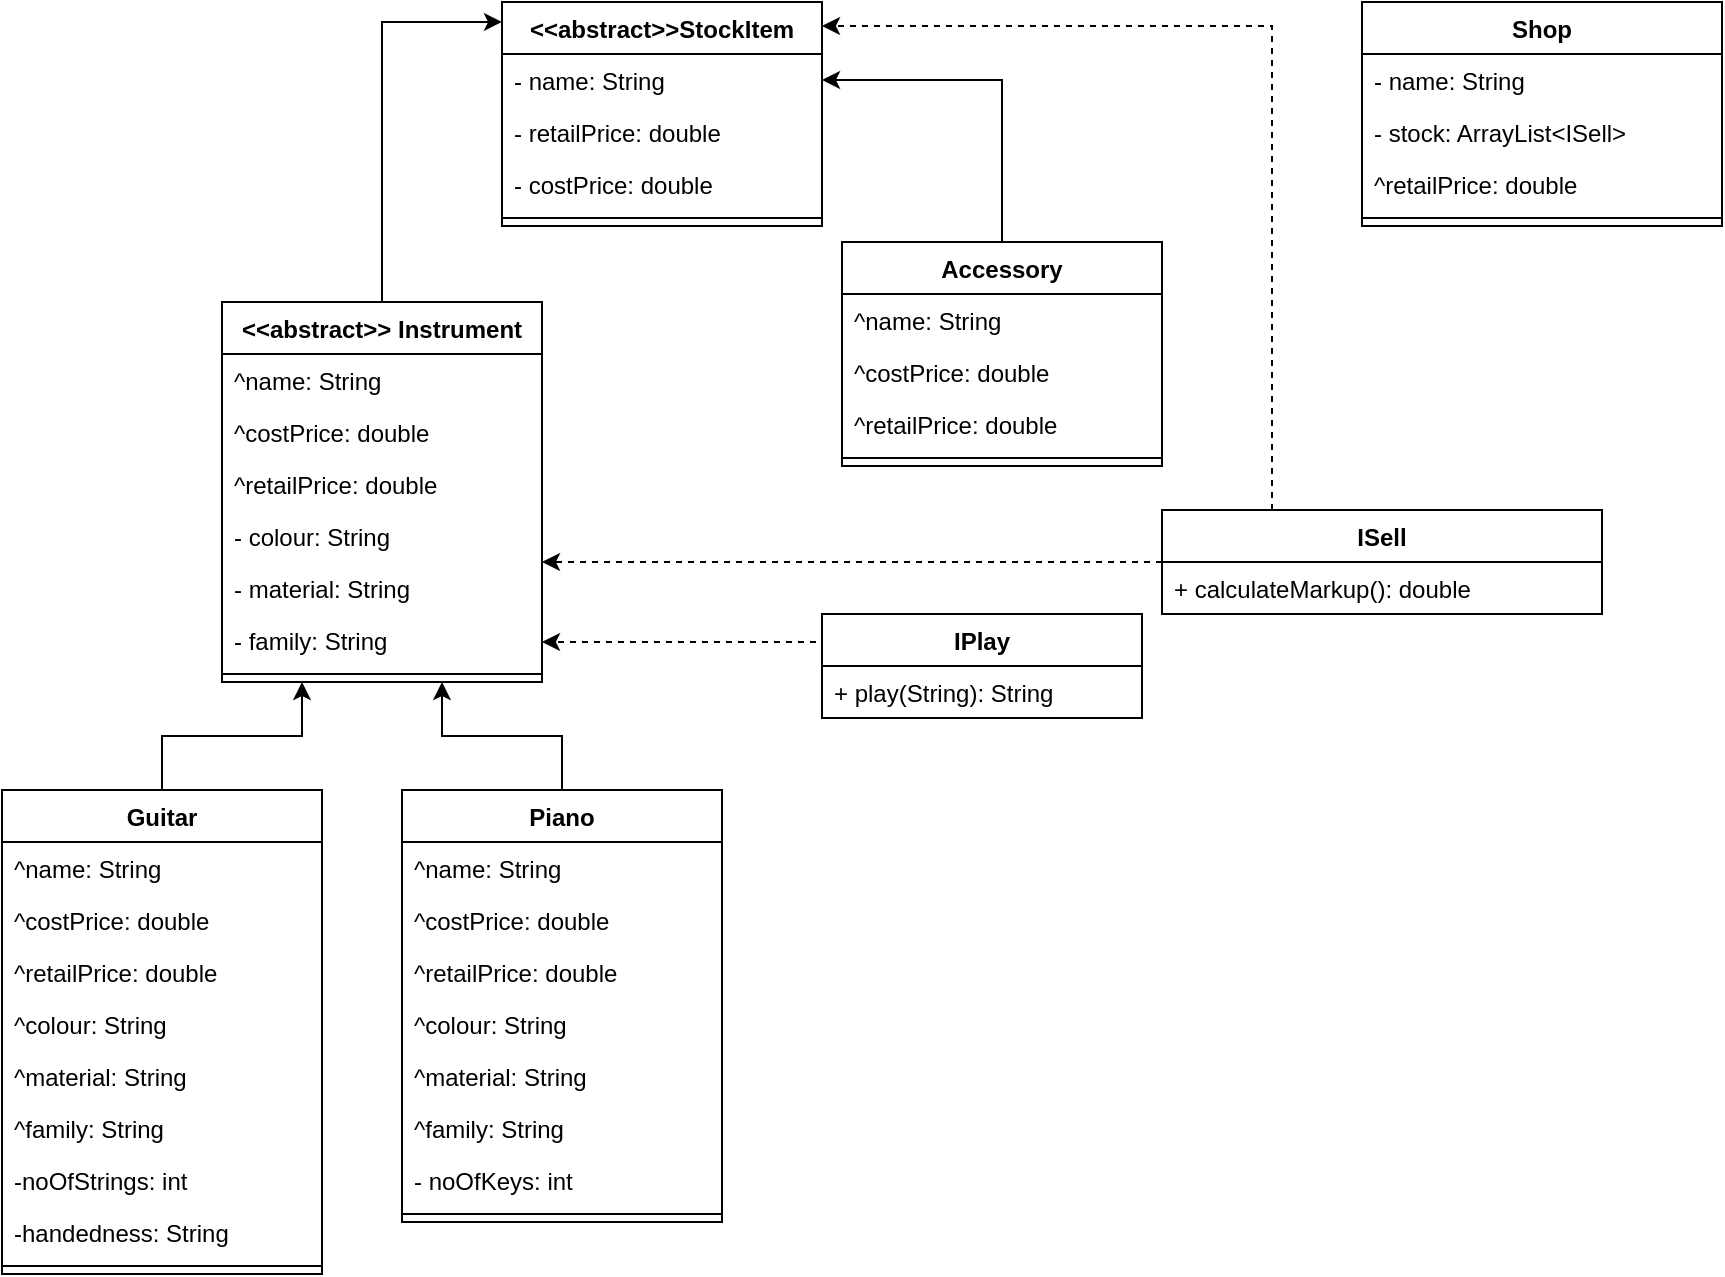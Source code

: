 <mxfile version="14.1.8" type="device"><diagram id="qqHM0Ta2sCozEAbzuHl-" name="Page-1"><mxGraphModel dx="1684" dy="781" grid="1" gridSize="10" guides="1" tooltips="1" connect="1" arrows="1" fold="1" page="1" pageScale="1" pageWidth="827" pageHeight="1169" math="0" shadow="0"><root><mxCell id="0"/><mxCell id="1" parent="0"/><mxCell id="xbyZpAYHizLDX-P89d-w-59" style="edgeStyle=orthogonalEdgeStyle;rounded=0;orthogonalLoop=1;jettySize=auto;html=1;exitX=0.5;exitY=0;exitDx=0;exitDy=0;entryX=0;entryY=0.089;entryDx=0;entryDy=0;entryPerimeter=0;" edge="1" parent="1" source="xbyZpAYHizLDX-P89d-w-1" target="xbyZpAYHizLDX-P89d-w-21"><mxGeometry relative="1" as="geometry"/></mxCell><mxCell id="xbyZpAYHizLDX-P89d-w-1" value="&lt;&lt;abstract&gt;&gt; Instrument" style="swimlane;fontStyle=1;align=center;verticalAlign=top;childLayout=stackLayout;horizontal=1;startSize=26;horizontalStack=0;resizeParent=1;resizeParentMax=0;resizeLast=0;collapsible=1;marginBottom=0;labelBackgroundColor=none;swimlaneFillColor=#ffffff;" vertex="1" parent="1"><mxGeometry x="-110" y="220" width="160" height="190" as="geometry"/></mxCell><mxCell id="xbyZpAYHizLDX-P89d-w-27" value="^name: String" style="text;strokeColor=none;fillColor=none;align=left;verticalAlign=top;spacingLeft=4;spacingRight=4;overflow=hidden;rotatable=0;points=[[0,0.5],[1,0.5]];portConstraint=eastwest;labelBackgroundColor=none;" vertex="1" parent="xbyZpAYHizLDX-P89d-w-1"><mxGeometry y="26" width="160" height="26" as="geometry"/></mxCell><mxCell id="xbyZpAYHizLDX-P89d-w-28" value="^costPrice: double" style="text;strokeColor=none;fillColor=none;align=left;verticalAlign=top;spacingLeft=4;spacingRight=4;overflow=hidden;rotatable=0;points=[[0,0.5],[1,0.5]];portConstraint=eastwest;labelBackgroundColor=none;" vertex="1" parent="xbyZpAYHizLDX-P89d-w-1"><mxGeometry y="52" width="160" height="26" as="geometry"/></mxCell><mxCell id="xbyZpAYHizLDX-P89d-w-29" value="^retailPrice: double" style="text;strokeColor=none;fillColor=none;align=left;verticalAlign=top;spacingLeft=4;spacingRight=4;overflow=hidden;rotatable=0;points=[[0,0.5],[1,0.5]];portConstraint=eastwest;labelBackgroundColor=none;" vertex="1" parent="xbyZpAYHizLDX-P89d-w-1"><mxGeometry y="78" width="160" height="26" as="geometry"/></mxCell><mxCell id="xbyZpAYHizLDX-P89d-w-41" value="- colour: String" style="text;strokeColor=none;fillColor=none;align=left;verticalAlign=top;spacingLeft=4;spacingRight=4;overflow=hidden;rotatable=0;points=[[0,0.5],[1,0.5]];portConstraint=eastwest;labelBackgroundColor=none;" vertex="1" parent="xbyZpAYHizLDX-P89d-w-1"><mxGeometry y="104" width="160" height="26" as="geometry"/></mxCell><mxCell id="xbyZpAYHizLDX-P89d-w-42" value="- material: String&#10;" style="text;strokeColor=none;fillColor=none;align=left;verticalAlign=top;spacingLeft=4;spacingRight=4;overflow=hidden;rotatable=0;points=[[0,0.5],[1,0.5]];portConstraint=eastwest;labelBackgroundColor=none;" vertex="1" parent="xbyZpAYHizLDX-P89d-w-1"><mxGeometry y="130" width="160" height="26" as="geometry"/></mxCell><mxCell id="xbyZpAYHizLDX-P89d-w-43" value="- family: String&#10;" style="text;strokeColor=none;fillColor=none;align=left;verticalAlign=top;spacingLeft=4;spacingRight=4;overflow=hidden;rotatable=0;points=[[0,0.5],[1,0.5]];portConstraint=eastwest;labelBackgroundColor=none;" vertex="1" parent="xbyZpAYHizLDX-P89d-w-1"><mxGeometry y="156" width="160" height="26" as="geometry"/></mxCell><mxCell id="xbyZpAYHizLDX-P89d-w-3" value="" style="line;strokeWidth=1;fillColor=none;align=left;verticalAlign=middle;spacingTop=-1;spacingLeft=3;spacingRight=3;rotatable=0;labelPosition=right;points=[];portConstraint=eastwest;labelBackgroundColor=none;" vertex="1" parent="xbyZpAYHizLDX-P89d-w-1"><mxGeometry y="182" width="160" height="8" as="geometry"/></mxCell><mxCell id="xbyZpAYHizLDX-P89d-w-21" value="&lt;&lt;abstract&gt;&gt;StockItem" style="swimlane;fontStyle=1;align=center;verticalAlign=top;childLayout=stackLayout;horizontal=1;startSize=26;horizontalStack=0;resizeParent=1;resizeParentMax=0;resizeLast=0;collapsible=1;marginBottom=0;labelBackgroundColor=none;swimlaneFillColor=#ffffff;" vertex="1" parent="1"><mxGeometry x="30" y="70" width="160" height="112" as="geometry"/></mxCell><mxCell id="xbyZpAYHizLDX-P89d-w-22" value="- name: String" style="text;strokeColor=none;fillColor=none;align=left;verticalAlign=top;spacingLeft=4;spacingRight=4;overflow=hidden;rotatable=0;points=[[0,0.5],[1,0.5]];portConstraint=eastwest;labelBackgroundColor=none;" vertex="1" parent="xbyZpAYHizLDX-P89d-w-21"><mxGeometry y="26" width="160" height="26" as="geometry"/></mxCell><mxCell id="xbyZpAYHizLDX-P89d-w-26" value="- retailPrice: double" style="text;strokeColor=none;fillColor=none;align=left;verticalAlign=top;spacingLeft=4;spacingRight=4;overflow=hidden;rotatable=0;points=[[0,0.5],[1,0.5]];portConstraint=eastwest;labelBackgroundColor=none;" vertex="1" parent="xbyZpAYHizLDX-P89d-w-21"><mxGeometry y="52" width="160" height="26" as="geometry"/></mxCell><mxCell id="xbyZpAYHizLDX-P89d-w-25" value="- costPrice: double" style="text;strokeColor=none;fillColor=none;align=left;verticalAlign=top;spacingLeft=4;spacingRight=4;overflow=hidden;rotatable=0;points=[[0,0.5],[1,0.5]];portConstraint=eastwest;labelBackgroundColor=none;" vertex="1" parent="xbyZpAYHizLDX-P89d-w-21"><mxGeometry y="78" width="160" height="26" as="geometry"/></mxCell><mxCell id="xbyZpAYHizLDX-P89d-w-23" value="" style="line;strokeWidth=1;fillColor=none;align=left;verticalAlign=middle;spacingTop=-1;spacingLeft=3;spacingRight=3;rotatable=0;labelPosition=right;points=[];portConstraint=eastwest;labelBackgroundColor=none;" vertex="1" parent="xbyZpAYHizLDX-P89d-w-21"><mxGeometry y="104" width="160" height="8" as="geometry"/></mxCell><mxCell id="xbyZpAYHizLDX-P89d-w-61" style="edgeStyle=orthogonalEdgeStyle;rounded=0;orthogonalLoop=1;jettySize=auto;html=1;exitX=0.5;exitY=0;exitDx=0;exitDy=0;" edge="1" parent="1" source="xbyZpAYHizLDX-P89d-w-9" target="xbyZpAYHizLDX-P89d-w-1"><mxGeometry relative="1" as="geometry"><Array as="points"><mxPoint x="-140" y="437"/><mxPoint x="-70" y="437"/></Array></mxGeometry></mxCell><mxCell id="xbyZpAYHizLDX-P89d-w-9" value="Guitar" style="swimlane;fontStyle=1;align=center;verticalAlign=top;childLayout=stackLayout;horizontal=1;startSize=26;horizontalStack=0;resizeParent=1;resizeParentMax=0;resizeLast=0;collapsible=1;marginBottom=0;labelBackgroundColor=none;swimlaneFillColor=#ffffff;" vertex="1" parent="1"><mxGeometry x="-220" y="464" width="160" height="242" as="geometry"/></mxCell><mxCell id="xbyZpAYHizLDX-P89d-w-35" value="^name: String" style="text;strokeColor=none;fillColor=none;align=left;verticalAlign=top;spacingLeft=4;spacingRight=4;overflow=hidden;rotatable=0;points=[[0,0.5],[1,0.5]];portConstraint=eastwest;labelBackgroundColor=none;" vertex="1" parent="xbyZpAYHizLDX-P89d-w-9"><mxGeometry y="26" width="160" height="26" as="geometry"/></mxCell><mxCell id="xbyZpAYHizLDX-P89d-w-36" value="^costPrice: double" style="text;strokeColor=none;fillColor=none;align=left;verticalAlign=top;spacingLeft=4;spacingRight=4;overflow=hidden;rotatable=0;points=[[0,0.5],[1,0.5]];portConstraint=eastwest;labelBackgroundColor=none;" vertex="1" parent="xbyZpAYHizLDX-P89d-w-9"><mxGeometry y="52" width="160" height="26" as="geometry"/></mxCell><mxCell id="xbyZpAYHizLDX-P89d-w-37" value="^retailPrice: double" style="text;strokeColor=none;fillColor=none;align=left;verticalAlign=top;spacingLeft=4;spacingRight=4;overflow=hidden;rotatable=0;points=[[0,0.5],[1,0.5]];portConstraint=eastwest;labelBackgroundColor=none;" vertex="1" parent="xbyZpAYHizLDX-P89d-w-9"><mxGeometry y="78" width="160" height="26" as="geometry"/></mxCell><mxCell id="xbyZpAYHizLDX-P89d-w-44" value="^colour: String" style="text;strokeColor=none;fillColor=none;align=left;verticalAlign=top;spacingLeft=4;spacingRight=4;overflow=hidden;rotatable=0;points=[[0,0.5],[1,0.5]];portConstraint=eastwest;labelBackgroundColor=none;" vertex="1" parent="xbyZpAYHizLDX-P89d-w-9"><mxGeometry y="104" width="160" height="26" as="geometry"/></mxCell><mxCell id="xbyZpAYHizLDX-P89d-w-45" value="^material: String&#10;" style="text;strokeColor=none;fillColor=none;align=left;verticalAlign=top;spacingLeft=4;spacingRight=4;overflow=hidden;rotatable=0;points=[[0,0.5],[1,0.5]];portConstraint=eastwest;labelBackgroundColor=none;" vertex="1" parent="xbyZpAYHizLDX-P89d-w-9"><mxGeometry y="130" width="160" height="26" as="geometry"/></mxCell><mxCell id="xbyZpAYHizLDX-P89d-w-46" value="^family: String&#10;" style="text;strokeColor=none;fillColor=none;align=left;verticalAlign=top;spacingLeft=4;spacingRight=4;overflow=hidden;rotatable=0;points=[[0,0.5],[1,0.5]];portConstraint=eastwest;labelBackgroundColor=none;" vertex="1" parent="xbyZpAYHizLDX-P89d-w-9"><mxGeometry y="156" width="160" height="26" as="geometry"/></mxCell><mxCell id="xbyZpAYHizLDX-P89d-w-50" value="-noOfStrings: int&#10;" style="text;strokeColor=none;fillColor=none;align=left;verticalAlign=top;spacingLeft=4;spacingRight=4;overflow=hidden;rotatable=0;points=[[0,0.5],[1,0.5]];portConstraint=eastwest;labelBackgroundColor=none;" vertex="1" parent="xbyZpAYHizLDX-P89d-w-9"><mxGeometry y="182" width="160" height="26" as="geometry"/></mxCell><mxCell id="xbyZpAYHizLDX-P89d-w-51" value="-handedness: String&#10;" style="text;strokeColor=none;fillColor=none;align=left;verticalAlign=top;spacingLeft=4;spacingRight=4;overflow=hidden;rotatable=0;points=[[0,0.5],[1,0.5]];portConstraint=eastwest;labelBackgroundColor=none;" vertex="1" parent="xbyZpAYHizLDX-P89d-w-9"><mxGeometry y="208" width="160" height="26" as="geometry"/></mxCell><mxCell id="xbyZpAYHizLDX-P89d-w-11" value="" style="line;strokeWidth=1;fillColor=none;align=left;verticalAlign=middle;spacingTop=-1;spacingLeft=3;spacingRight=3;rotatable=0;labelPosition=right;points=[];portConstraint=eastwest;labelBackgroundColor=none;" vertex="1" parent="xbyZpAYHizLDX-P89d-w-9"><mxGeometry y="234" width="160" height="8" as="geometry"/></mxCell><mxCell id="xbyZpAYHizLDX-P89d-w-62" style="edgeStyle=orthogonalEdgeStyle;rounded=0;orthogonalLoop=1;jettySize=auto;html=1;exitX=0.5;exitY=0;exitDx=0;exitDy=0;" edge="1" parent="1" source="xbyZpAYHizLDX-P89d-w-13" target="xbyZpAYHizLDX-P89d-w-1"><mxGeometry relative="1" as="geometry"><Array as="points"><mxPoint x="60" y="437"/><mxPoint y="437"/></Array></mxGeometry></mxCell><mxCell id="xbyZpAYHizLDX-P89d-w-13" value="Piano" style="swimlane;fontStyle=1;align=center;verticalAlign=top;childLayout=stackLayout;horizontal=1;startSize=26;horizontalStack=0;resizeParent=1;resizeParentMax=0;resizeLast=0;collapsible=1;marginBottom=0;labelBackgroundColor=none;swimlaneFillColor=#ffffff;" vertex="1" parent="1"><mxGeometry x="-20" y="464" width="160" height="216" as="geometry"/></mxCell><mxCell id="xbyZpAYHizLDX-P89d-w-38" value="^name: String" style="text;strokeColor=none;fillColor=none;align=left;verticalAlign=top;spacingLeft=4;spacingRight=4;overflow=hidden;rotatable=0;points=[[0,0.5],[1,0.5]];portConstraint=eastwest;labelBackgroundColor=none;" vertex="1" parent="xbyZpAYHizLDX-P89d-w-13"><mxGeometry y="26" width="160" height="26" as="geometry"/></mxCell><mxCell id="xbyZpAYHizLDX-P89d-w-39" value="^costPrice: double" style="text;strokeColor=none;fillColor=none;align=left;verticalAlign=top;spacingLeft=4;spacingRight=4;overflow=hidden;rotatable=0;points=[[0,0.5],[1,0.5]];portConstraint=eastwest;labelBackgroundColor=none;" vertex="1" parent="xbyZpAYHizLDX-P89d-w-13"><mxGeometry y="52" width="160" height="26" as="geometry"/></mxCell><mxCell id="xbyZpAYHizLDX-P89d-w-40" value="^retailPrice: double" style="text;strokeColor=none;fillColor=none;align=left;verticalAlign=top;spacingLeft=4;spacingRight=4;overflow=hidden;rotatable=0;points=[[0,0.5],[1,0.5]];portConstraint=eastwest;labelBackgroundColor=none;" vertex="1" parent="xbyZpAYHizLDX-P89d-w-13"><mxGeometry y="78" width="160" height="26" as="geometry"/></mxCell><mxCell id="xbyZpAYHizLDX-P89d-w-47" value="^colour: String" style="text;strokeColor=none;fillColor=none;align=left;verticalAlign=top;spacingLeft=4;spacingRight=4;overflow=hidden;rotatable=0;points=[[0,0.5],[1,0.5]];portConstraint=eastwest;labelBackgroundColor=none;" vertex="1" parent="xbyZpAYHizLDX-P89d-w-13"><mxGeometry y="104" width="160" height="26" as="geometry"/></mxCell><mxCell id="xbyZpAYHizLDX-P89d-w-48" value="^material: String&#10;" style="text;strokeColor=none;fillColor=none;align=left;verticalAlign=top;spacingLeft=4;spacingRight=4;overflow=hidden;rotatable=0;points=[[0,0.5],[1,0.5]];portConstraint=eastwest;labelBackgroundColor=none;" vertex="1" parent="xbyZpAYHizLDX-P89d-w-13"><mxGeometry y="130" width="160" height="26" as="geometry"/></mxCell><mxCell id="xbyZpAYHizLDX-P89d-w-49" value="^family: String&#10;" style="text;strokeColor=none;fillColor=none;align=left;verticalAlign=top;spacingLeft=4;spacingRight=4;overflow=hidden;rotatable=0;points=[[0,0.5],[1,0.5]];portConstraint=eastwest;labelBackgroundColor=none;" vertex="1" parent="xbyZpAYHizLDX-P89d-w-13"><mxGeometry y="156" width="160" height="26" as="geometry"/></mxCell><mxCell id="xbyZpAYHizLDX-P89d-w-52" value="- noOfKeys: int" style="text;strokeColor=none;fillColor=none;align=left;verticalAlign=top;spacingLeft=4;spacingRight=4;overflow=hidden;rotatable=0;points=[[0,0.5],[1,0.5]];portConstraint=eastwest;labelBackgroundColor=none;" vertex="1" parent="xbyZpAYHizLDX-P89d-w-13"><mxGeometry y="182" width="160" height="26" as="geometry"/></mxCell><mxCell id="xbyZpAYHizLDX-P89d-w-15" value="" style="line;strokeWidth=1;fillColor=none;align=left;verticalAlign=middle;spacingTop=-1;spacingLeft=3;spacingRight=3;rotatable=0;labelPosition=right;points=[];portConstraint=eastwest;labelBackgroundColor=none;" vertex="1" parent="xbyZpAYHizLDX-P89d-w-13"><mxGeometry y="208" width="160" height="8" as="geometry"/></mxCell><mxCell id="xbyZpAYHizLDX-P89d-w-65" style="edgeStyle=orthogonalEdgeStyle;rounded=0;orthogonalLoop=1;jettySize=auto;html=1;exitX=0;exitY=0.25;exitDx=0;exitDy=0;dashed=1;" edge="1" parent="1" source="xbyZpAYHizLDX-P89d-w-17" target="xbyZpAYHizLDX-P89d-w-1"><mxGeometry relative="1" as="geometry"><mxPoint x="130" y="370" as="targetPoint"/><Array as="points"><mxPoint x="220" y="403"/><mxPoint x="220" y="390"/></Array></mxGeometry></mxCell><mxCell id="xbyZpAYHizLDX-P89d-w-17" value="IPlay" style="swimlane;fontStyle=1;align=center;verticalAlign=top;childLayout=stackLayout;horizontal=1;startSize=26;horizontalStack=0;resizeParent=1;resizeParentMax=0;resizeLast=0;collapsible=1;marginBottom=0;labelBackgroundColor=none;swimlaneFillColor=#ffffff;" vertex="1" parent="1"><mxGeometry x="190" y="376" width="160" height="52" as="geometry"/></mxCell><mxCell id="xbyZpAYHizLDX-P89d-w-18" value="+ play(String): String" style="text;strokeColor=none;fillColor=none;align=left;verticalAlign=top;spacingLeft=4;spacingRight=4;overflow=hidden;rotatable=0;points=[[0,0.5],[1,0.5]];portConstraint=eastwest;labelBackgroundColor=none;" vertex="1" parent="xbyZpAYHizLDX-P89d-w-17"><mxGeometry y="26" width="160" height="26" as="geometry"/></mxCell><mxCell id="xbyZpAYHizLDX-P89d-w-66" style="edgeStyle=orthogonalEdgeStyle;rounded=0;orthogonalLoop=1;jettySize=auto;html=1;exitX=0;exitY=0.5;exitDx=0;exitDy=0;dashed=1;" edge="1" parent="1" source="xbyZpAYHizLDX-P89d-w-30" target="xbyZpAYHizLDX-P89d-w-1"><mxGeometry relative="1" as="geometry"><Array as="points"><mxPoint x="130" y="350"/><mxPoint x="130" y="350"/></Array></mxGeometry></mxCell><mxCell id="xbyZpAYHizLDX-P89d-w-69" style="edgeStyle=orthogonalEdgeStyle;rounded=0;orthogonalLoop=1;jettySize=auto;html=1;exitX=0.25;exitY=0;exitDx=0;exitDy=0;entryX=1;entryY=0.107;entryDx=0;entryDy=0;dashed=1;entryPerimeter=0;" edge="1" parent="1" source="xbyZpAYHizLDX-P89d-w-30" target="xbyZpAYHizLDX-P89d-w-21"><mxGeometry relative="1" as="geometry"><Array as="points"><mxPoint x="415" y="82"/></Array></mxGeometry></mxCell><mxCell id="xbyZpAYHizLDX-P89d-w-30" value="ISell" style="swimlane;fontStyle=1;align=center;verticalAlign=top;childLayout=stackLayout;horizontal=1;startSize=26;horizontalStack=0;resizeParent=1;resizeParentMax=0;resizeLast=0;collapsible=1;marginBottom=0;labelBackgroundColor=none;swimlaneFillColor=#ffffff;swimlaneLine=1;" vertex="1" parent="1"><mxGeometry x="360" y="324" width="220" height="52" as="geometry"/></mxCell><mxCell id="xbyZpAYHizLDX-P89d-w-31" value="+ calculateMarkup(): double" style="text;strokeColor=none;fillColor=none;align=left;verticalAlign=top;spacingLeft=4;spacingRight=4;overflow=hidden;rotatable=0;points=[[0,0.5],[1,0.5]];portConstraint=eastwest;labelBackgroundColor=none;" vertex="1" parent="xbyZpAYHizLDX-P89d-w-30"><mxGeometry y="26" width="220" height="26" as="geometry"/></mxCell><mxCell id="xbyZpAYHizLDX-P89d-w-60" style="edgeStyle=orthogonalEdgeStyle;rounded=0;orthogonalLoop=1;jettySize=auto;html=1;exitX=0.5;exitY=0;exitDx=0;exitDy=0;entryX=1;entryY=0.5;entryDx=0;entryDy=0;" edge="1" parent="1" source="xbyZpAYHizLDX-P89d-w-5" target="xbyZpAYHizLDX-P89d-w-22"><mxGeometry relative="1" as="geometry"><Array as="points"><mxPoint x="280" y="109"/></Array></mxGeometry></mxCell><mxCell id="xbyZpAYHizLDX-P89d-w-5" value="Accessory" style="swimlane;fontStyle=1;align=center;verticalAlign=top;childLayout=stackLayout;horizontal=1;startSize=26;horizontalStack=0;resizeParent=1;resizeParentMax=0;resizeLast=0;collapsible=1;marginBottom=0;labelBackgroundColor=none;swimlaneFillColor=#ffffff;" vertex="1" parent="1"><mxGeometry x="200" y="190" width="160" height="112" as="geometry"/></mxCell><mxCell id="xbyZpAYHizLDX-P89d-w-32" value="^name: String" style="text;strokeColor=none;fillColor=none;align=left;verticalAlign=top;spacingLeft=4;spacingRight=4;overflow=hidden;rotatable=0;points=[[0,0.5],[1,0.5]];portConstraint=eastwest;labelBackgroundColor=none;" vertex="1" parent="xbyZpAYHizLDX-P89d-w-5"><mxGeometry y="26" width="160" height="26" as="geometry"/></mxCell><mxCell id="xbyZpAYHizLDX-P89d-w-33" value="^costPrice: double" style="text;strokeColor=none;fillColor=none;align=left;verticalAlign=top;spacingLeft=4;spacingRight=4;overflow=hidden;rotatable=0;points=[[0,0.5],[1,0.5]];portConstraint=eastwest;labelBackgroundColor=none;" vertex="1" parent="xbyZpAYHizLDX-P89d-w-5"><mxGeometry y="52" width="160" height="26" as="geometry"/></mxCell><mxCell id="xbyZpAYHizLDX-P89d-w-34" value="^retailPrice: double" style="text;strokeColor=none;fillColor=none;align=left;verticalAlign=top;spacingLeft=4;spacingRight=4;overflow=hidden;rotatable=0;points=[[0,0.5],[1,0.5]];portConstraint=eastwest;labelBackgroundColor=none;" vertex="1" parent="xbyZpAYHizLDX-P89d-w-5"><mxGeometry y="78" width="160" height="26" as="geometry"/></mxCell><mxCell id="xbyZpAYHizLDX-P89d-w-7" value="" style="line;strokeWidth=1;fillColor=none;align=left;verticalAlign=middle;spacingTop=-1;spacingLeft=3;spacingRight=3;rotatable=0;labelPosition=right;points=[];portConstraint=eastwest;labelBackgroundColor=none;" vertex="1" parent="xbyZpAYHizLDX-P89d-w-5"><mxGeometry y="104" width="160" height="8" as="geometry"/></mxCell><mxCell id="xbyZpAYHizLDX-P89d-w-54" value="Shop" style="swimlane;fontStyle=1;align=center;verticalAlign=top;childLayout=stackLayout;horizontal=1;startSize=26;horizontalStack=0;resizeParent=1;resizeParentMax=0;resizeLast=0;collapsible=1;marginBottom=0;labelBackgroundColor=none;swimlaneFillColor=#ffffff;" vertex="1" parent="1"><mxGeometry x="460" y="70" width="180" height="112" as="geometry"/></mxCell><mxCell id="xbyZpAYHizLDX-P89d-w-55" value="- name: String" style="text;strokeColor=none;fillColor=none;align=left;verticalAlign=top;spacingLeft=4;spacingRight=4;overflow=hidden;rotatable=0;points=[[0,0.5],[1,0.5]];portConstraint=eastwest;labelBackgroundColor=none;" vertex="1" parent="xbyZpAYHizLDX-P89d-w-54"><mxGeometry y="26" width="180" height="26" as="geometry"/></mxCell><mxCell id="xbyZpAYHizLDX-P89d-w-56" value="- stock: ArrayList&lt;ISell&gt;" style="text;strokeColor=none;fillColor=none;align=left;verticalAlign=top;spacingLeft=4;spacingRight=4;overflow=hidden;rotatable=0;points=[[0,0.5],[1,0.5]];portConstraint=eastwest;labelBackgroundColor=none;" vertex="1" parent="xbyZpAYHizLDX-P89d-w-54"><mxGeometry y="52" width="180" height="26" as="geometry"/></mxCell><mxCell id="xbyZpAYHizLDX-P89d-w-57" value="^retailPrice: double" style="text;strokeColor=none;fillColor=none;align=left;verticalAlign=top;spacingLeft=4;spacingRight=4;overflow=hidden;rotatable=0;points=[[0,0.5],[1,0.5]];portConstraint=eastwest;labelBackgroundColor=none;" vertex="1" parent="xbyZpAYHizLDX-P89d-w-54"><mxGeometry y="78" width="180" height="26" as="geometry"/></mxCell><mxCell id="xbyZpAYHizLDX-P89d-w-58" value="" style="line;strokeWidth=1;fillColor=none;align=left;verticalAlign=middle;spacingTop=-1;spacingLeft=3;spacingRight=3;rotatable=0;labelPosition=right;points=[];portConstraint=eastwest;labelBackgroundColor=none;" vertex="1" parent="xbyZpAYHizLDX-P89d-w-54"><mxGeometry y="104" width="180" height="8" as="geometry"/></mxCell></root></mxGraphModel></diagram></mxfile>